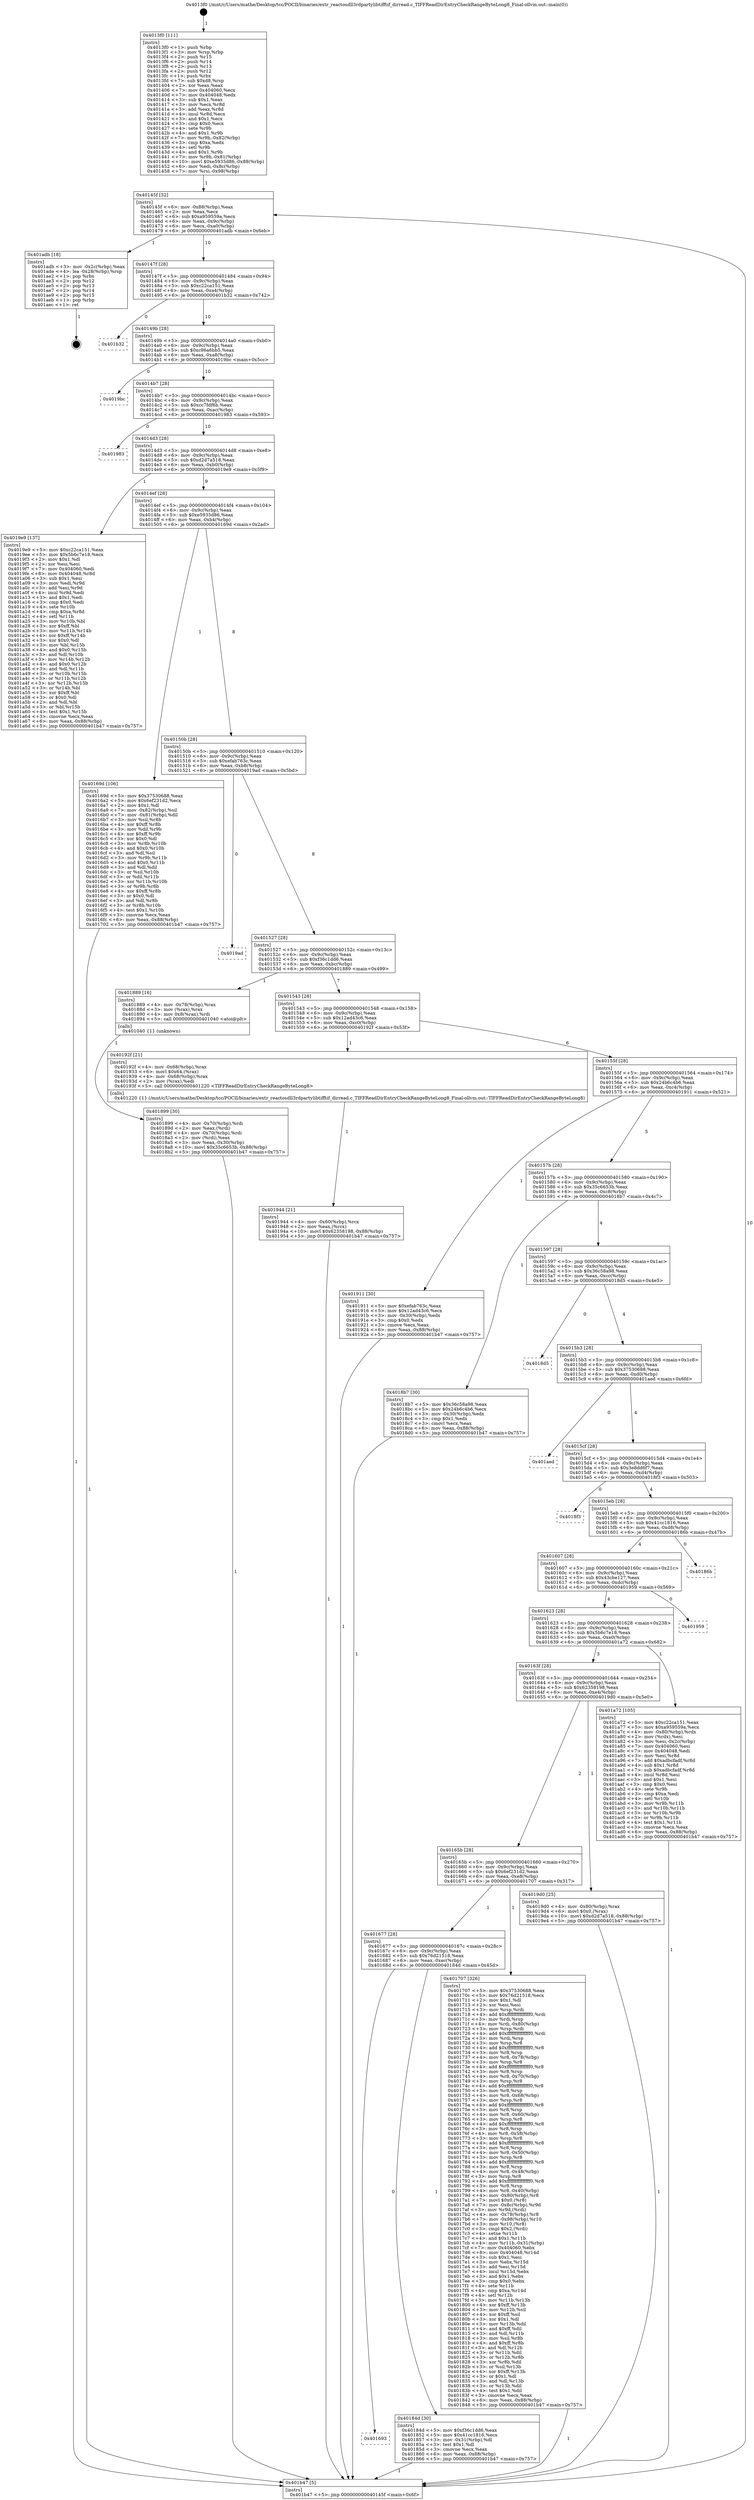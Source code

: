 digraph "0x4013f0" {
  label = "0x4013f0 (/mnt/c/Users/mathe/Desktop/tcc/POCII/binaries/extr_reactosdll3rdpartylibtifftif_dirread.c_TIFFReadDirEntryCheckRangeByteLong8_Final-ollvm.out::main(0))"
  labelloc = "t"
  node[shape=record]

  Entry [label="",width=0.3,height=0.3,shape=circle,fillcolor=black,style=filled]
  "0x40145f" [label="{
     0x40145f [32]\l
     | [instrs]\l
     &nbsp;&nbsp;0x40145f \<+6\>: mov -0x88(%rbp),%eax\l
     &nbsp;&nbsp;0x401465 \<+2\>: mov %eax,%ecx\l
     &nbsp;&nbsp;0x401467 \<+6\>: sub $0xa959559a,%ecx\l
     &nbsp;&nbsp;0x40146d \<+6\>: mov %eax,-0x9c(%rbp)\l
     &nbsp;&nbsp;0x401473 \<+6\>: mov %ecx,-0xa0(%rbp)\l
     &nbsp;&nbsp;0x401479 \<+6\>: je 0000000000401adb \<main+0x6eb\>\l
  }"]
  "0x401adb" [label="{
     0x401adb [18]\l
     | [instrs]\l
     &nbsp;&nbsp;0x401adb \<+3\>: mov -0x2c(%rbp),%eax\l
     &nbsp;&nbsp;0x401ade \<+4\>: lea -0x28(%rbp),%rsp\l
     &nbsp;&nbsp;0x401ae2 \<+1\>: pop %rbx\l
     &nbsp;&nbsp;0x401ae3 \<+2\>: pop %r12\l
     &nbsp;&nbsp;0x401ae5 \<+2\>: pop %r13\l
     &nbsp;&nbsp;0x401ae7 \<+2\>: pop %r14\l
     &nbsp;&nbsp;0x401ae9 \<+2\>: pop %r15\l
     &nbsp;&nbsp;0x401aeb \<+1\>: pop %rbp\l
     &nbsp;&nbsp;0x401aec \<+1\>: ret\l
  }"]
  "0x40147f" [label="{
     0x40147f [28]\l
     | [instrs]\l
     &nbsp;&nbsp;0x40147f \<+5\>: jmp 0000000000401484 \<main+0x94\>\l
     &nbsp;&nbsp;0x401484 \<+6\>: mov -0x9c(%rbp),%eax\l
     &nbsp;&nbsp;0x40148a \<+5\>: sub $0xc22ca151,%eax\l
     &nbsp;&nbsp;0x40148f \<+6\>: mov %eax,-0xa4(%rbp)\l
     &nbsp;&nbsp;0x401495 \<+6\>: je 0000000000401b32 \<main+0x742\>\l
  }"]
  Exit [label="",width=0.3,height=0.3,shape=circle,fillcolor=black,style=filled,peripheries=2]
  "0x401b32" [label="{
     0x401b32\l
  }", style=dashed]
  "0x40149b" [label="{
     0x40149b [28]\l
     | [instrs]\l
     &nbsp;&nbsp;0x40149b \<+5\>: jmp 00000000004014a0 \<main+0xb0\>\l
     &nbsp;&nbsp;0x4014a0 \<+6\>: mov -0x9c(%rbp),%eax\l
     &nbsp;&nbsp;0x4014a6 \<+5\>: sub $0xc96a6bb5,%eax\l
     &nbsp;&nbsp;0x4014ab \<+6\>: mov %eax,-0xa8(%rbp)\l
     &nbsp;&nbsp;0x4014b1 \<+6\>: je 00000000004019bc \<main+0x5cc\>\l
  }"]
  "0x401944" [label="{
     0x401944 [21]\l
     | [instrs]\l
     &nbsp;&nbsp;0x401944 \<+4\>: mov -0x60(%rbp),%rcx\l
     &nbsp;&nbsp;0x401948 \<+2\>: mov %eax,(%rcx)\l
     &nbsp;&nbsp;0x40194a \<+10\>: movl $0x62358198,-0x88(%rbp)\l
     &nbsp;&nbsp;0x401954 \<+5\>: jmp 0000000000401b47 \<main+0x757\>\l
  }"]
  "0x4019bc" [label="{
     0x4019bc\l
  }", style=dashed]
  "0x4014b7" [label="{
     0x4014b7 [28]\l
     | [instrs]\l
     &nbsp;&nbsp;0x4014b7 \<+5\>: jmp 00000000004014bc \<main+0xcc\>\l
     &nbsp;&nbsp;0x4014bc \<+6\>: mov -0x9c(%rbp),%eax\l
     &nbsp;&nbsp;0x4014c2 \<+5\>: sub $0xcc7fdf6b,%eax\l
     &nbsp;&nbsp;0x4014c7 \<+6\>: mov %eax,-0xac(%rbp)\l
     &nbsp;&nbsp;0x4014cd \<+6\>: je 0000000000401983 \<main+0x593\>\l
  }"]
  "0x401899" [label="{
     0x401899 [30]\l
     | [instrs]\l
     &nbsp;&nbsp;0x401899 \<+4\>: mov -0x70(%rbp),%rdi\l
     &nbsp;&nbsp;0x40189d \<+2\>: mov %eax,(%rdi)\l
     &nbsp;&nbsp;0x40189f \<+4\>: mov -0x70(%rbp),%rdi\l
     &nbsp;&nbsp;0x4018a3 \<+2\>: mov (%rdi),%eax\l
     &nbsp;&nbsp;0x4018a5 \<+3\>: mov %eax,-0x30(%rbp)\l
     &nbsp;&nbsp;0x4018a8 \<+10\>: movl $0x35c6653b,-0x88(%rbp)\l
     &nbsp;&nbsp;0x4018b2 \<+5\>: jmp 0000000000401b47 \<main+0x757\>\l
  }"]
  "0x401983" [label="{
     0x401983\l
  }", style=dashed]
  "0x4014d3" [label="{
     0x4014d3 [28]\l
     | [instrs]\l
     &nbsp;&nbsp;0x4014d3 \<+5\>: jmp 00000000004014d8 \<main+0xe8\>\l
     &nbsp;&nbsp;0x4014d8 \<+6\>: mov -0x9c(%rbp),%eax\l
     &nbsp;&nbsp;0x4014de \<+5\>: sub $0xd2d7a518,%eax\l
     &nbsp;&nbsp;0x4014e3 \<+6\>: mov %eax,-0xb0(%rbp)\l
     &nbsp;&nbsp;0x4014e9 \<+6\>: je 00000000004019e9 \<main+0x5f9\>\l
  }"]
  "0x401693" [label="{
     0x401693\l
  }", style=dashed]
  "0x4019e9" [label="{
     0x4019e9 [137]\l
     | [instrs]\l
     &nbsp;&nbsp;0x4019e9 \<+5\>: mov $0xc22ca151,%eax\l
     &nbsp;&nbsp;0x4019ee \<+5\>: mov $0x5b6c7e18,%ecx\l
     &nbsp;&nbsp;0x4019f3 \<+2\>: mov $0x1,%dl\l
     &nbsp;&nbsp;0x4019f5 \<+2\>: xor %esi,%esi\l
     &nbsp;&nbsp;0x4019f7 \<+7\>: mov 0x404060,%edi\l
     &nbsp;&nbsp;0x4019fe \<+8\>: mov 0x404048,%r8d\l
     &nbsp;&nbsp;0x401a06 \<+3\>: sub $0x1,%esi\l
     &nbsp;&nbsp;0x401a09 \<+3\>: mov %edi,%r9d\l
     &nbsp;&nbsp;0x401a0c \<+3\>: add %esi,%r9d\l
     &nbsp;&nbsp;0x401a0f \<+4\>: imul %r9d,%edi\l
     &nbsp;&nbsp;0x401a13 \<+3\>: and $0x1,%edi\l
     &nbsp;&nbsp;0x401a16 \<+3\>: cmp $0x0,%edi\l
     &nbsp;&nbsp;0x401a19 \<+4\>: sete %r10b\l
     &nbsp;&nbsp;0x401a1d \<+4\>: cmp $0xa,%r8d\l
     &nbsp;&nbsp;0x401a21 \<+4\>: setl %r11b\l
     &nbsp;&nbsp;0x401a25 \<+3\>: mov %r10b,%bl\l
     &nbsp;&nbsp;0x401a28 \<+3\>: xor $0xff,%bl\l
     &nbsp;&nbsp;0x401a2b \<+3\>: mov %r11b,%r14b\l
     &nbsp;&nbsp;0x401a2e \<+4\>: xor $0xff,%r14b\l
     &nbsp;&nbsp;0x401a32 \<+3\>: xor $0x0,%dl\l
     &nbsp;&nbsp;0x401a35 \<+3\>: mov %bl,%r15b\l
     &nbsp;&nbsp;0x401a38 \<+4\>: and $0x0,%r15b\l
     &nbsp;&nbsp;0x401a3c \<+3\>: and %dl,%r10b\l
     &nbsp;&nbsp;0x401a3f \<+3\>: mov %r14b,%r12b\l
     &nbsp;&nbsp;0x401a42 \<+4\>: and $0x0,%r12b\l
     &nbsp;&nbsp;0x401a46 \<+3\>: and %dl,%r11b\l
     &nbsp;&nbsp;0x401a49 \<+3\>: or %r10b,%r15b\l
     &nbsp;&nbsp;0x401a4c \<+3\>: or %r11b,%r12b\l
     &nbsp;&nbsp;0x401a4f \<+3\>: xor %r12b,%r15b\l
     &nbsp;&nbsp;0x401a52 \<+3\>: or %r14b,%bl\l
     &nbsp;&nbsp;0x401a55 \<+3\>: xor $0xff,%bl\l
     &nbsp;&nbsp;0x401a58 \<+3\>: or $0x0,%dl\l
     &nbsp;&nbsp;0x401a5b \<+2\>: and %dl,%bl\l
     &nbsp;&nbsp;0x401a5d \<+3\>: or %bl,%r15b\l
     &nbsp;&nbsp;0x401a60 \<+4\>: test $0x1,%r15b\l
     &nbsp;&nbsp;0x401a64 \<+3\>: cmovne %ecx,%eax\l
     &nbsp;&nbsp;0x401a67 \<+6\>: mov %eax,-0x88(%rbp)\l
     &nbsp;&nbsp;0x401a6d \<+5\>: jmp 0000000000401b47 \<main+0x757\>\l
  }"]
  "0x4014ef" [label="{
     0x4014ef [28]\l
     | [instrs]\l
     &nbsp;&nbsp;0x4014ef \<+5\>: jmp 00000000004014f4 \<main+0x104\>\l
     &nbsp;&nbsp;0x4014f4 \<+6\>: mov -0x9c(%rbp),%eax\l
     &nbsp;&nbsp;0x4014fa \<+5\>: sub $0xe5935d86,%eax\l
     &nbsp;&nbsp;0x4014ff \<+6\>: mov %eax,-0xb4(%rbp)\l
     &nbsp;&nbsp;0x401505 \<+6\>: je 000000000040169d \<main+0x2ad\>\l
  }"]
  "0x40184d" [label="{
     0x40184d [30]\l
     | [instrs]\l
     &nbsp;&nbsp;0x40184d \<+5\>: mov $0xf36c1dd6,%eax\l
     &nbsp;&nbsp;0x401852 \<+5\>: mov $0x41cc1816,%ecx\l
     &nbsp;&nbsp;0x401857 \<+3\>: mov -0x31(%rbp),%dl\l
     &nbsp;&nbsp;0x40185a \<+3\>: test $0x1,%dl\l
     &nbsp;&nbsp;0x40185d \<+3\>: cmovne %ecx,%eax\l
     &nbsp;&nbsp;0x401860 \<+6\>: mov %eax,-0x88(%rbp)\l
     &nbsp;&nbsp;0x401866 \<+5\>: jmp 0000000000401b47 \<main+0x757\>\l
  }"]
  "0x40169d" [label="{
     0x40169d [106]\l
     | [instrs]\l
     &nbsp;&nbsp;0x40169d \<+5\>: mov $0x37530688,%eax\l
     &nbsp;&nbsp;0x4016a2 \<+5\>: mov $0x6ef231d2,%ecx\l
     &nbsp;&nbsp;0x4016a7 \<+2\>: mov $0x1,%dl\l
     &nbsp;&nbsp;0x4016a9 \<+7\>: mov -0x82(%rbp),%sil\l
     &nbsp;&nbsp;0x4016b0 \<+7\>: mov -0x81(%rbp),%dil\l
     &nbsp;&nbsp;0x4016b7 \<+3\>: mov %sil,%r8b\l
     &nbsp;&nbsp;0x4016ba \<+4\>: xor $0xff,%r8b\l
     &nbsp;&nbsp;0x4016be \<+3\>: mov %dil,%r9b\l
     &nbsp;&nbsp;0x4016c1 \<+4\>: xor $0xff,%r9b\l
     &nbsp;&nbsp;0x4016c5 \<+3\>: xor $0x0,%dl\l
     &nbsp;&nbsp;0x4016c8 \<+3\>: mov %r8b,%r10b\l
     &nbsp;&nbsp;0x4016cb \<+4\>: and $0x0,%r10b\l
     &nbsp;&nbsp;0x4016cf \<+3\>: and %dl,%sil\l
     &nbsp;&nbsp;0x4016d2 \<+3\>: mov %r9b,%r11b\l
     &nbsp;&nbsp;0x4016d5 \<+4\>: and $0x0,%r11b\l
     &nbsp;&nbsp;0x4016d9 \<+3\>: and %dl,%dil\l
     &nbsp;&nbsp;0x4016dc \<+3\>: or %sil,%r10b\l
     &nbsp;&nbsp;0x4016df \<+3\>: or %dil,%r11b\l
     &nbsp;&nbsp;0x4016e2 \<+3\>: xor %r11b,%r10b\l
     &nbsp;&nbsp;0x4016e5 \<+3\>: or %r9b,%r8b\l
     &nbsp;&nbsp;0x4016e8 \<+4\>: xor $0xff,%r8b\l
     &nbsp;&nbsp;0x4016ec \<+3\>: or $0x0,%dl\l
     &nbsp;&nbsp;0x4016ef \<+3\>: and %dl,%r8b\l
     &nbsp;&nbsp;0x4016f2 \<+3\>: or %r8b,%r10b\l
     &nbsp;&nbsp;0x4016f5 \<+4\>: test $0x1,%r10b\l
     &nbsp;&nbsp;0x4016f9 \<+3\>: cmovne %ecx,%eax\l
     &nbsp;&nbsp;0x4016fc \<+6\>: mov %eax,-0x88(%rbp)\l
     &nbsp;&nbsp;0x401702 \<+5\>: jmp 0000000000401b47 \<main+0x757\>\l
  }"]
  "0x40150b" [label="{
     0x40150b [28]\l
     | [instrs]\l
     &nbsp;&nbsp;0x40150b \<+5\>: jmp 0000000000401510 \<main+0x120\>\l
     &nbsp;&nbsp;0x401510 \<+6\>: mov -0x9c(%rbp),%eax\l
     &nbsp;&nbsp;0x401516 \<+5\>: sub $0xefab763c,%eax\l
     &nbsp;&nbsp;0x40151b \<+6\>: mov %eax,-0xb8(%rbp)\l
     &nbsp;&nbsp;0x401521 \<+6\>: je 00000000004019ad \<main+0x5bd\>\l
  }"]
  "0x401b47" [label="{
     0x401b47 [5]\l
     | [instrs]\l
     &nbsp;&nbsp;0x401b47 \<+5\>: jmp 000000000040145f \<main+0x6f\>\l
  }"]
  "0x4013f0" [label="{
     0x4013f0 [111]\l
     | [instrs]\l
     &nbsp;&nbsp;0x4013f0 \<+1\>: push %rbp\l
     &nbsp;&nbsp;0x4013f1 \<+3\>: mov %rsp,%rbp\l
     &nbsp;&nbsp;0x4013f4 \<+2\>: push %r15\l
     &nbsp;&nbsp;0x4013f6 \<+2\>: push %r14\l
     &nbsp;&nbsp;0x4013f8 \<+2\>: push %r13\l
     &nbsp;&nbsp;0x4013fa \<+2\>: push %r12\l
     &nbsp;&nbsp;0x4013fc \<+1\>: push %rbx\l
     &nbsp;&nbsp;0x4013fd \<+7\>: sub $0xd8,%rsp\l
     &nbsp;&nbsp;0x401404 \<+2\>: xor %eax,%eax\l
     &nbsp;&nbsp;0x401406 \<+7\>: mov 0x404060,%ecx\l
     &nbsp;&nbsp;0x40140d \<+7\>: mov 0x404048,%edx\l
     &nbsp;&nbsp;0x401414 \<+3\>: sub $0x1,%eax\l
     &nbsp;&nbsp;0x401417 \<+3\>: mov %ecx,%r8d\l
     &nbsp;&nbsp;0x40141a \<+3\>: add %eax,%r8d\l
     &nbsp;&nbsp;0x40141d \<+4\>: imul %r8d,%ecx\l
     &nbsp;&nbsp;0x401421 \<+3\>: and $0x1,%ecx\l
     &nbsp;&nbsp;0x401424 \<+3\>: cmp $0x0,%ecx\l
     &nbsp;&nbsp;0x401427 \<+4\>: sete %r9b\l
     &nbsp;&nbsp;0x40142b \<+4\>: and $0x1,%r9b\l
     &nbsp;&nbsp;0x40142f \<+7\>: mov %r9b,-0x82(%rbp)\l
     &nbsp;&nbsp;0x401436 \<+3\>: cmp $0xa,%edx\l
     &nbsp;&nbsp;0x401439 \<+4\>: setl %r9b\l
     &nbsp;&nbsp;0x40143d \<+4\>: and $0x1,%r9b\l
     &nbsp;&nbsp;0x401441 \<+7\>: mov %r9b,-0x81(%rbp)\l
     &nbsp;&nbsp;0x401448 \<+10\>: movl $0xe5935d86,-0x88(%rbp)\l
     &nbsp;&nbsp;0x401452 \<+6\>: mov %edi,-0x8c(%rbp)\l
     &nbsp;&nbsp;0x401458 \<+7\>: mov %rsi,-0x98(%rbp)\l
  }"]
  "0x401677" [label="{
     0x401677 [28]\l
     | [instrs]\l
     &nbsp;&nbsp;0x401677 \<+5\>: jmp 000000000040167c \<main+0x28c\>\l
     &nbsp;&nbsp;0x40167c \<+6\>: mov -0x9c(%rbp),%eax\l
     &nbsp;&nbsp;0x401682 \<+5\>: sub $0x76d21518,%eax\l
     &nbsp;&nbsp;0x401687 \<+6\>: mov %eax,-0xec(%rbp)\l
     &nbsp;&nbsp;0x40168d \<+6\>: je 000000000040184d \<main+0x45d\>\l
  }"]
  "0x4019ad" [label="{
     0x4019ad\l
  }", style=dashed]
  "0x401527" [label="{
     0x401527 [28]\l
     | [instrs]\l
     &nbsp;&nbsp;0x401527 \<+5\>: jmp 000000000040152c \<main+0x13c\>\l
     &nbsp;&nbsp;0x40152c \<+6\>: mov -0x9c(%rbp),%eax\l
     &nbsp;&nbsp;0x401532 \<+5\>: sub $0xf36c1dd6,%eax\l
     &nbsp;&nbsp;0x401537 \<+6\>: mov %eax,-0xbc(%rbp)\l
     &nbsp;&nbsp;0x40153d \<+6\>: je 0000000000401889 \<main+0x499\>\l
  }"]
  "0x401707" [label="{
     0x401707 [326]\l
     | [instrs]\l
     &nbsp;&nbsp;0x401707 \<+5\>: mov $0x37530688,%eax\l
     &nbsp;&nbsp;0x40170c \<+5\>: mov $0x76d21518,%ecx\l
     &nbsp;&nbsp;0x401711 \<+2\>: mov $0x1,%dl\l
     &nbsp;&nbsp;0x401713 \<+2\>: xor %esi,%esi\l
     &nbsp;&nbsp;0x401715 \<+3\>: mov %rsp,%rdi\l
     &nbsp;&nbsp;0x401718 \<+4\>: add $0xfffffffffffffff0,%rdi\l
     &nbsp;&nbsp;0x40171c \<+3\>: mov %rdi,%rsp\l
     &nbsp;&nbsp;0x40171f \<+4\>: mov %rdi,-0x80(%rbp)\l
     &nbsp;&nbsp;0x401723 \<+3\>: mov %rsp,%rdi\l
     &nbsp;&nbsp;0x401726 \<+4\>: add $0xfffffffffffffff0,%rdi\l
     &nbsp;&nbsp;0x40172a \<+3\>: mov %rdi,%rsp\l
     &nbsp;&nbsp;0x40172d \<+3\>: mov %rsp,%r8\l
     &nbsp;&nbsp;0x401730 \<+4\>: add $0xfffffffffffffff0,%r8\l
     &nbsp;&nbsp;0x401734 \<+3\>: mov %r8,%rsp\l
     &nbsp;&nbsp;0x401737 \<+4\>: mov %r8,-0x78(%rbp)\l
     &nbsp;&nbsp;0x40173b \<+3\>: mov %rsp,%r8\l
     &nbsp;&nbsp;0x40173e \<+4\>: add $0xfffffffffffffff0,%r8\l
     &nbsp;&nbsp;0x401742 \<+3\>: mov %r8,%rsp\l
     &nbsp;&nbsp;0x401745 \<+4\>: mov %r8,-0x70(%rbp)\l
     &nbsp;&nbsp;0x401749 \<+3\>: mov %rsp,%r8\l
     &nbsp;&nbsp;0x40174c \<+4\>: add $0xfffffffffffffff0,%r8\l
     &nbsp;&nbsp;0x401750 \<+3\>: mov %r8,%rsp\l
     &nbsp;&nbsp;0x401753 \<+4\>: mov %r8,-0x68(%rbp)\l
     &nbsp;&nbsp;0x401757 \<+3\>: mov %rsp,%r8\l
     &nbsp;&nbsp;0x40175a \<+4\>: add $0xfffffffffffffff0,%r8\l
     &nbsp;&nbsp;0x40175e \<+3\>: mov %r8,%rsp\l
     &nbsp;&nbsp;0x401761 \<+4\>: mov %r8,-0x60(%rbp)\l
     &nbsp;&nbsp;0x401765 \<+3\>: mov %rsp,%r8\l
     &nbsp;&nbsp;0x401768 \<+4\>: add $0xfffffffffffffff0,%r8\l
     &nbsp;&nbsp;0x40176c \<+3\>: mov %r8,%rsp\l
     &nbsp;&nbsp;0x40176f \<+4\>: mov %r8,-0x58(%rbp)\l
     &nbsp;&nbsp;0x401773 \<+3\>: mov %rsp,%r8\l
     &nbsp;&nbsp;0x401776 \<+4\>: add $0xfffffffffffffff0,%r8\l
     &nbsp;&nbsp;0x40177a \<+3\>: mov %r8,%rsp\l
     &nbsp;&nbsp;0x40177d \<+4\>: mov %r8,-0x50(%rbp)\l
     &nbsp;&nbsp;0x401781 \<+3\>: mov %rsp,%r8\l
     &nbsp;&nbsp;0x401784 \<+4\>: add $0xfffffffffffffff0,%r8\l
     &nbsp;&nbsp;0x401788 \<+3\>: mov %r8,%rsp\l
     &nbsp;&nbsp;0x40178b \<+4\>: mov %r8,-0x48(%rbp)\l
     &nbsp;&nbsp;0x40178f \<+3\>: mov %rsp,%r8\l
     &nbsp;&nbsp;0x401792 \<+4\>: add $0xfffffffffffffff0,%r8\l
     &nbsp;&nbsp;0x401796 \<+3\>: mov %r8,%rsp\l
     &nbsp;&nbsp;0x401799 \<+4\>: mov %r8,-0x40(%rbp)\l
     &nbsp;&nbsp;0x40179d \<+4\>: mov -0x80(%rbp),%r8\l
     &nbsp;&nbsp;0x4017a1 \<+7\>: movl $0x0,(%r8)\l
     &nbsp;&nbsp;0x4017a8 \<+7\>: mov -0x8c(%rbp),%r9d\l
     &nbsp;&nbsp;0x4017af \<+3\>: mov %r9d,(%rdi)\l
     &nbsp;&nbsp;0x4017b2 \<+4\>: mov -0x78(%rbp),%r8\l
     &nbsp;&nbsp;0x4017b6 \<+7\>: mov -0x98(%rbp),%r10\l
     &nbsp;&nbsp;0x4017bd \<+3\>: mov %r10,(%r8)\l
     &nbsp;&nbsp;0x4017c0 \<+3\>: cmpl $0x2,(%rdi)\l
     &nbsp;&nbsp;0x4017c3 \<+4\>: setne %r11b\l
     &nbsp;&nbsp;0x4017c7 \<+4\>: and $0x1,%r11b\l
     &nbsp;&nbsp;0x4017cb \<+4\>: mov %r11b,-0x31(%rbp)\l
     &nbsp;&nbsp;0x4017cf \<+7\>: mov 0x404060,%ebx\l
     &nbsp;&nbsp;0x4017d6 \<+8\>: mov 0x404048,%r14d\l
     &nbsp;&nbsp;0x4017de \<+3\>: sub $0x1,%esi\l
     &nbsp;&nbsp;0x4017e1 \<+3\>: mov %ebx,%r15d\l
     &nbsp;&nbsp;0x4017e4 \<+3\>: add %esi,%r15d\l
     &nbsp;&nbsp;0x4017e7 \<+4\>: imul %r15d,%ebx\l
     &nbsp;&nbsp;0x4017eb \<+3\>: and $0x1,%ebx\l
     &nbsp;&nbsp;0x4017ee \<+3\>: cmp $0x0,%ebx\l
     &nbsp;&nbsp;0x4017f1 \<+4\>: sete %r11b\l
     &nbsp;&nbsp;0x4017f5 \<+4\>: cmp $0xa,%r14d\l
     &nbsp;&nbsp;0x4017f9 \<+4\>: setl %r12b\l
     &nbsp;&nbsp;0x4017fd \<+3\>: mov %r11b,%r13b\l
     &nbsp;&nbsp;0x401800 \<+4\>: xor $0xff,%r13b\l
     &nbsp;&nbsp;0x401804 \<+3\>: mov %r12b,%sil\l
     &nbsp;&nbsp;0x401807 \<+4\>: xor $0xff,%sil\l
     &nbsp;&nbsp;0x40180b \<+3\>: xor $0x1,%dl\l
     &nbsp;&nbsp;0x40180e \<+3\>: mov %r13b,%dil\l
     &nbsp;&nbsp;0x401811 \<+4\>: and $0xff,%dil\l
     &nbsp;&nbsp;0x401815 \<+3\>: and %dl,%r11b\l
     &nbsp;&nbsp;0x401818 \<+3\>: mov %sil,%r8b\l
     &nbsp;&nbsp;0x40181b \<+4\>: and $0xff,%r8b\l
     &nbsp;&nbsp;0x40181f \<+3\>: and %dl,%r12b\l
     &nbsp;&nbsp;0x401822 \<+3\>: or %r11b,%dil\l
     &nbsp;&nbsp;0x401825 \<+3\>: or %r12b,%r8b\l
     &nbsp;&nbsp;0x401828 \<+3\>: xor %r8b,%dil\l
     &nbsp;&nbsp;0x40182b \<+3\>: or %sil,%r13b\l
     &nbsp;&nbsp;0x40182e \<+4\>: xor $0xff,%r13b\l
     &nbsp;&nbsp;0x401832 \<+3\>: or $0x1,%dl\l
     &nbsp;&nbsp;0x401835 \<+3\>: and %dl,%r13b\l
     &nbsp;&nbsp;0x401838 \<+3\>: or %r13b,%dil\l
     &nbsp;&nbsp;0x40183b \<+4\>: test $0x1,%dil\l
     &nbsp;&nbsp;0x40183f \<+3\>: cmovne %ecx,%eax\l
     &nbsp;&nbsp;0x401842 \<+6\>: mov %eax,-0x88(%rbp)\l
     &nbsp;&nbsp;0x401848 \<+5\>: jmp 0000000000401b47 \<main+0x757\>\l
  }"]
  "0x401889" [label="{
     0x401889 [16]\l
     | [instrs]\l
     &nbsp;&nbsp;0x401889 \<+4\>: mov -0x78(%rbp),%rax\l
     &nbsp;&nbsp;0x40188d \<+3\>: mov (%rax),%rax\l
     &nbsp;&nbsp;0x401890 \<+4\>: mov 0x8(%rax),%rdi\l
     &nbsp;&nbsp;0x401894 \<+5\>: call 0000000000401040 \<atoi@plt\>\l
     | [calls]\l
     &nbsp;&nbsp;0x401040 \{1\} (unknown)\l
  }"]
  "0x401543" [label="{
     0x401543 [28]\l
     | [instrs]\l
     &nbsp;&nbsp;0x401543 \<+5\>: jmp 0000000000401548 \<main+0x158\>\l
     &nbsp;&nbsp;0x401548 \<+6\>: mov -0x9c(%rbp),%eax\l
     &nbsp;&nbsp;0x40154e \<+5\>: sub $0x12ad43c6,%eax\l
     &nbsp;&nbsp;0x401553 \<+6\>: mov %eax,-0xc0(%rbp)\l
     &nbsp;&nbsp;0x401559 \<+6\>: je 000000000040192f \<main+0x53f\>\l
  }"]
  "0x40165b" [label="{
     0x40165b [28]\l
     | [instrs]\l
     &nbsp;&nbsp;0x40165b \<+5\>: jmp 0000000000401660 \<main+0x270\>\l
     &nbsp;&nbsp;0x401660 \<+6\>: mov -0x9c(%rbp),%eax\l
     &nbsp;&nbsp;0x401666 \<+5\>: sub $0x6ef231d2,%eax\l
     &nbsp;&nbsp;0x40166b \<+6\>: mov %eax,-0xe8(%rbp)\l
     &nbsp;&nbsp;0x401671 \<+6\>: je 0000000000401707 \<main+0x317\>\l
  }"]
  "0x40192f" [label="{
     0x40192f [21]\l
     | [instrs]\l
     &nbsp;&nbsp;0x40192f \<+4\>: mov -0x68(%rbp),%rax\l
     &nbsp;&nbsp;0x401933 \<+6\>: movl $0x64,(%rax)\l
     &nbsp;&nbsp;0x401939 \<+4\>: mov -0x68(%rbp),%rax\l
     &nbsp;&nbsp;0x40193d \<+2\>: mov (%rax),%edi\l
     &nbsp;&nbsp;0x40193f \<+5\>: call 0000000000401220 \<TIFFReadDirEntryCheckRangeByteLong8\>\l
     | [calls]\l
     &nbsp;&nbsp;0x401220 \{1\} (/mnt/c/Users/mathe/Desktop/tcc/POCII/binaries/extr_reactosdll3rdpartylibtifftif_dirread.c_TIFFReadDirEntryCheckRangeByteLong8_Final-ollvm.out::TIFFReadDirEntryCheckRangeByteLong8)\l
  }"]
  "0x40155f" [label="{
     0x40155f [28]\l
     | [instrs]\l
     &nbsp;&nbsp;0x40155f \<+5\>: jmp 0000000000401564 \<main+0x174\>\l
     &nbsp;&nbsp;0x401564 \<+6\>: mov -0x9c(%rbp),%eax\l
     &nbsp;&nbsp;0x40156a \<+5\>: sub $0x24b6c4b6,%eax\l
     &nbsp;&nbsp;0x40156f \<+6\>: mov %eax,-0xc4(%rbp)\l
     &nbsp;&nbsp;0x401575 \<+6\>: je 0000000000401911 \<main+0x521\>\l
  }"]
  "0x4019d0" [label="{
     0x4019d0 [25]\l
     | [instrs]\l
     &nbsp;&nbsp;0x4019d0 \<+4\>: mov -0x80(%rbp),%rax\l
     &nbsp;&nbsp;0x4019d4 \<+6\>: movl $0x0,(%rax)\l
     &nbsp;&nbsp;0x4019da \<+10\>: movl $0xd2d7a518,-0x88(%rbp)\l
     &nbsp;&nbsp;0x4019e4 \<+5\>: jmp 0000000000401b47 \<main+0x757\>\l
  }"]
  "0x401911" [label="{
     0x401911 [30]\l
     | [instrs]\l
     &nbsp;&nbsp;0x401911 \<+5\>: mov $0xefab763c,%eax\l
     &nbsp;&nbsp;0x401916 \<+5\>: mov $0x12ad43c6,%ecx\l
     &nbsp;&nbsp;0x40191b \<+3\>: mov -0x30(%rbp),%edx\l
     &nbsp;&nbsp;0x40191e \<+3\>: cmp $0x0,%edx\l
     &nbsp;&nbsp;0x401921 \<+3\>: cmove %ecx,%eax\l
     &nbsp;&nbsp;0x401924 \<+6\>: mov %eax,-0x88(%rbp)\l
     &nbsp;&nbsp;0x40192a \<+5\>: jmp 0000000000401b47 \<main+0x757\>\l
  }"]
  "0x40157b" [label="{
     0x40157b [28]\l
     | [instrs]\l
     &nbsp;&nbsp;0x40157b \<+5\>: jmp 0000000000401580 \<main+0x190\>\l
     &nbsp;&nbsp;0x401580 \<+6\>: mov -0x9c(%rbp),%eax\l
     &nbsp;&nbsp;0x401586 \<+5\>: sub $0x35c6653b,%eax\l
     &nbsp;&nbsp;0x40158b \<+6\>: mov %eax,-0xc8(%rbp)\l
     &nbsp;&nbsp;0x401591 \<+6\>: je 00000000004018b7 \<main+0x4c7\>\l
  }"]
  "0x40163f" [label="{
     0x40163f [28]\l
     | [instrs]\l
     &nbsp;&nbsp;0x40163f \<+5\>: jmp 0000000000401644 \<main+0x254\>\l
     &nbsp;&nbsp;0x401644 \<+6\>: mov -0x9c(%rbp),%eax\l
     &nbsp;&nbsp;0x40164a \<+5\>: sub $0x62358198,%eax\l
     &nbsp;&nbsp;0x40164f \<+6\>: mov %eax,-0xe4(%rbp)\l
     &nbsp;&nbsp;0x401655 \<+6\>: je 00000000004019d0 \<main+0x5e0\>\l
  }"]
  "0x4018b7" [label="{
     0x4018b7 [30]\l
     | [instrs]\l
     &nbsp;&nbsp;0x4018b7 \<+5\>: mov $0x36c58a98,%eax\l
     &nbsp;&nbsp;0x4018bc \<+5\>: mov $0x24b6c4b6,%ecx\l
     &nbsp;&nbsp;0x4018c1 \<+3\>: mov -0x30(%rbp),%edx\l
     &nbsp;&nbsp;0x4018c4 \<+3\>: cmp $0x1,%edx\l
     &nbsp;&nbsp;0x4018c7 \<+3\>: cmovl %ecx,%eax\l
     &nbsp;&nbsp;0x4018ca \<+6\>: mov %eax,-0x88(%rbp)\l
     &nbsp;&nbsp;0x4018d0 \<+5\>: jmp 0000000000401b47 \<main+0x757\>\l
  }"]
  "0x401597" [label="{
     0x401597 [28]\l
     | [instrs]\l
     &nbsp;&nbsp;0x401597 \<+5\>: jmp 000000000040159c \<main+0x1ac\>\l
     &nbsp;&nbsp;0x40159c \<+6\>: mov -0x9c(%rbp),%eax\l
     &nbsp;&nbsp;0x4015a2 \<+5\>: sub $0x36c58a98,%eax\l
     &nbsp;&nbsp;0x4015a7 \<+6\>: mov %eax,-0xcc(%rbp)\l
     &nbsp;&nbsp;0x4015ad \<+6\>: je 00000000004018d5 \<main+0x4e5\>\l
  }"]
  "0x401a72" [label="{
     0x401a72 [105]\l
     | [instrs]\l
     &nbsp;&nbsp;0x401a72 \<+5\>: mov $0xc22ca151,%eax\l
     &nbsp;&nbsp;0x401a77 \<+5\>: mov $0xa959559a,%ecx\l
     &nbsp;&nbsp;0x401a7c \<+4\>: mov -0x80(%rbp),%rdx\l
     &nbsp;&nbsp;0x401a80 \<+2\>: mov (%rdx),%esi\l
     &nbsp;&nbsp;0x401a82 \<+3\>: mov %esi,-0x2c(%rbp)\l
     &nbsp;&nbsp;0x401a85 \<+7\>: mov 0x404060,%esi\l
     &nbsp;&nbsp;0x401a8c \<+7\>: mov 0x404048,%edi\l
     &nbsp;&nbsp;0x401a93 \<+3\>: mov %esi,%r8d\l
     &nbsp;&nbsp;0x401a96 \<+7\>: add $0xadbcfadf,%r8d\l
     &nbsp;&nbsp;0x401a9d \<+4\>: sub $0x1,%r8d\l
     &nbsp;&nbsp;0x401aa1 \<+7\>: sub $0xadbcfadf,%r8d\l
     &nbsp;&nbsp;0x401aa8 \<+4\>: imul %r8d,%esi\l
     &nbsp;&nbsp;0x401aac \<+3\>: and $0x1,%esi\l
     &nbsp;&nbsp;0x401aaf \<+3\>: cmp $0x0,%esi\l
     &nbsp;&nbsp;0x401ab2 \<+4\>: sete %r9b\l
     &nbsp;&nbsp;0x401ab6 \<+3\>: cmp $0xa,%edi\l
     &nbsp;&nbsp;0x401ab9 \<+4\>: setl %r10b\l
     &nbsp;&nbsp;0x401abd \<+3\>: mov %r9b,%r11b\l
     &nbsp;&nbsp;0x401ac0 \<+3\>: and %r10b,%r11b\l
     &nbsp;&nbsp;0x401ac3 \<+3\>: xor %r10b,%r9b\l
     &nbsp;&nbsp;0x401ac6 \<+3\>: or %r9b,%r11b\l
     &nbsp;&nbsp;0x401ac9 \<+4\>: test $0x1,%r11b\l
     &nbsp;&nbsp;0x401acd \<+3\>: cmovne %ecx,%eax\l
     &nbsp;&nbsp;0x401ad0 \<+6\>: mov %eax,-0x88(%rbp)\l
     &nbsp;&nbsp;0x401ad6 \<+5\>: jmp 0000000000401b47 \<main+0x757\>\l
  }"]
  "0x4018d5" [label="{
     0x4018d5\l
  }", style=dashed]
  "0x4015b3" [label="{
     0x4015b3 [28]\l
     | [instrs]\l
     &nbsp;&nbsp;0x4015b3 \<+5\>: jmp 00000000004015b8 \<main+0x1c8\>\l
     &nbsp;&nbsp;0x4015b8 \<+6\>: mov -0x9c(%rbp),%eax\l
     &nbsp;&nbsp;0x4015be \<+5\>: sub $0x37530688,%eax\l
     &nbsp;&nbsp;0x4015c3 \<+6\>: mov %eax,-0xd0(%rbp)\l
     &nbsp;&nbsp;0x4015c9 \<+6\>: je 0000000000401aed \<main+0x6fd\>\l
  }"]
  "0x401623" [label="{
     0x401623 [28]\l
     | [instrs]\l
     &nbsp;&nbsp;0x401623 \<+5\>: jmp 0000000000401628 \<main+0x238\>\l
     &nbsp;&nbsp;0x401628 \<+6\>: mov -0x9c(%rbp),%eax\l
     &nbsp;&nbsp;0x40162e \<+5\>: sub $0x5b6c7e18,%eax\l
     &nbsp;&nbsp;0x401633 \<+6\>: mov %eax,-0xe0(%rbp)\l
     &nbsp;&nbsp;0x401639 \<+6\>: je 0000000000401a72 \<main+0x682\>\l
  }"]
  "0x401aed" [label="{
     0x401aed\l
  }", style=dashed]
  "0x4015cf" [label="{
     0x4015cf [28]\l
     | [instrs]\l
     &nbsp;&nbsp;0x4015cf \<+5\>: jmp 00000000004015d4 \<main+0x1e4\>\l
     &nbsp;&nbsp;0x4015d4 \<+6\>: mov -0x9c(%rbp),%eax\l
     &nbsp;&nbsp;0x4015da \<+5\>: sub $0x3e8dd6f7,%eax\l
     &nbsp;&nbsp;0x4015df \<+6\>: mov %eax,-0xd4(%rbp)\l
     &nbsp;&nbsp;0x4015e5 \<+6\>: je 00000000004018f3 \<main+0x503\>\l
  }"]
  "0x401959" [label="{
     0x401959\l
  }", style=dashed]
  "0x4018f3" [label="{
     0x4018f3\l
  }", style=dashed]
  "0x4015eb" [label="{
     0x4015eb [28]\l
     | [instrs]\l
     &nbsp;&nbsp;0x4015eb \<+5\>: jmp 00000000004015f0 \<main+0x200\>\l
     &nbsp;&nbsp;0x4015f0 \<+6\>: mov -0x9c(%rbp),%eax\l
     &nbsp;&nbsp;0x4015f6 \<+5\>: sub $0x41cc1816,%eax\l
     &nbsp;&nbsp;0x4015fb \<+6\>: mov %eax,-0xd8(%rbp)\l
     &nbsp;&nbsp;0x401601 \<+6\>: je 000000000040186b \<main+0x47b\>\l
  }"]
  "0x401607" [label="{
     0x401607 [28]\l
     | [instrs]\l
     &nbsp;&nbsp;0x401607 \<+5\>: jmp 000000000040160c \<main+0x21c\>\l
     &nbsp;&nbsp;0x40160c \<+6\>: mov -0x9c(%rbp),%eax\l
     &nbsp;&nbsp;0x401612 \<+5\>: sub $0x43cbe127,%eax\l
     &nbsp;&nbsp;0x401617 \<+6\>: mov %eax,-0xdc(%rbp)\l
     &nbsp;&nbsp;0x40161d \<+6\>: je 0000000000401959 \<main+0x569\>\l
  }"]
  "0x40186b" [label="{
     0x40186b\l
  }", style=dashed]
  Entry -> "0x4013f0" [label=" 1"]
  "0x40145f" -> "0x401adb" [label=" 1"]
  "0x40145f" -> "0x40147f" [label=" 10"]
  "0x401adb" -> Exit [label=" 1"]
  "0x40147f" -> "0x401b32" [label=" 0"]
  "0x40147f" -> "0x40149b" [label=" 10"]
  "0x401a72" -> "0x401b47" [label=" 1"]
  "0x40149b" -> "0x4019bc" [label=" 0"]
  "0x40149b" -> "0x4014b7" [label=" 10"]
  "0x4019e9" -> "0x401b47" [label=" 1"]
  "0x4014b7" -> "0x401983" [label=" 0"]
  "0x4014b7" -> "0x4014d3" [label=" 10"]
  "0x4019d0" -> "0x401b47" [label=" 1"]
  "0x4014d3" -> "0x4019e9" [label=" 1"]
  "0x4014d3" -> "0x4014ef" [label=" 9"]
  "0x401944" -> "0x401b47" [label=" 1"]
  "0x4014ef" -> "0x40169d" [label=" 1"]
  "0x4014ef" -> "0x40150b" [label=" 8"]
  "0x40169d" -> "0x401b47" [label=" 1"]
  "0x4013f0" -> "0x40145f" [label=" 1"]
  "0x401b47" -> "0x40145f" [label=" 10"]
  "0x40192f" -> "0x401944" [label=" 1"]
  "0x40150b" -> "0x4019ad" [label=" 0"]
  "0x40150b" -> "0x401527" [label=" 8"]
  "0x401899" -> "0x401b47" [label=" 1"]
  "0x401527" -> "0x401889" [label=" 1"]
  "0x401527" -> "0x401543" [label=" 7"]
  "0x401889" -> "0x401899" [label=" 1"]
  "0x401543" -> "0x40192f" [label=" 1"]
  "0x401543" -> "0x40155f" [label=" 6"]
  "0x401677" -> "0x401693" [label=" 0"]
  "0x40155f" -> "0x401911" [label=" 1"]
  "0x40155f" -> "0x40157b" [label=" 5"]
  "0x401677" -> "0x40184d" [label=" 1"]
  "0x40157b" -> "0x4018b7" [label=" 1"]
  "0x40157b" -> "0x401597" [label=" 4"]
  "0x401707" -> "0x401b47" [label=" 1"]
  "0x401597" -> "0x4018d5" [label=" 0"]
  "0x401597" -> "0x4015b3" [label=" 4"]
  "0x4018b7" -> "0x401b47" [label=" 1"]
  "0x4015b3" -> "0x401aed" [label=" 0"]
  "0x4015b3" -> "0x4015cf" [label=" 4"]
  "0x40165b" -> "0x401707" [label=" 1"]
  "0x4015cf" -> "0x4018f3" [label=" 0"]
  "0x4015cf" -> "0x4015eb" [label=" 4"]
  "0x40184d" -> "0x401b47" [label=" 1"]
  "0x4015eb" -> "0x40186b" [label=" 0"]
  "0x4015eb" -> "0x401607" [label=" 4"]
  "0x40163f" -> "0x40165b" [label=" 2"]
  "0x401607" -> "0x401959" [label=" 0"]
  "0x401607" -> "0x401623" [label=" 4"]
  "0x40165b" -> "0x401677" [label=" 1"]
  "0x401623" -> "0x401a72" [label=" 1"]
  "0x401623" -> "0x40163f" [label=" 3"]
  "0x401911" -> "0x401b47" [label=" 1"]
  "0x40163f" -> "0x4019d0" [label=" 1"]
}
